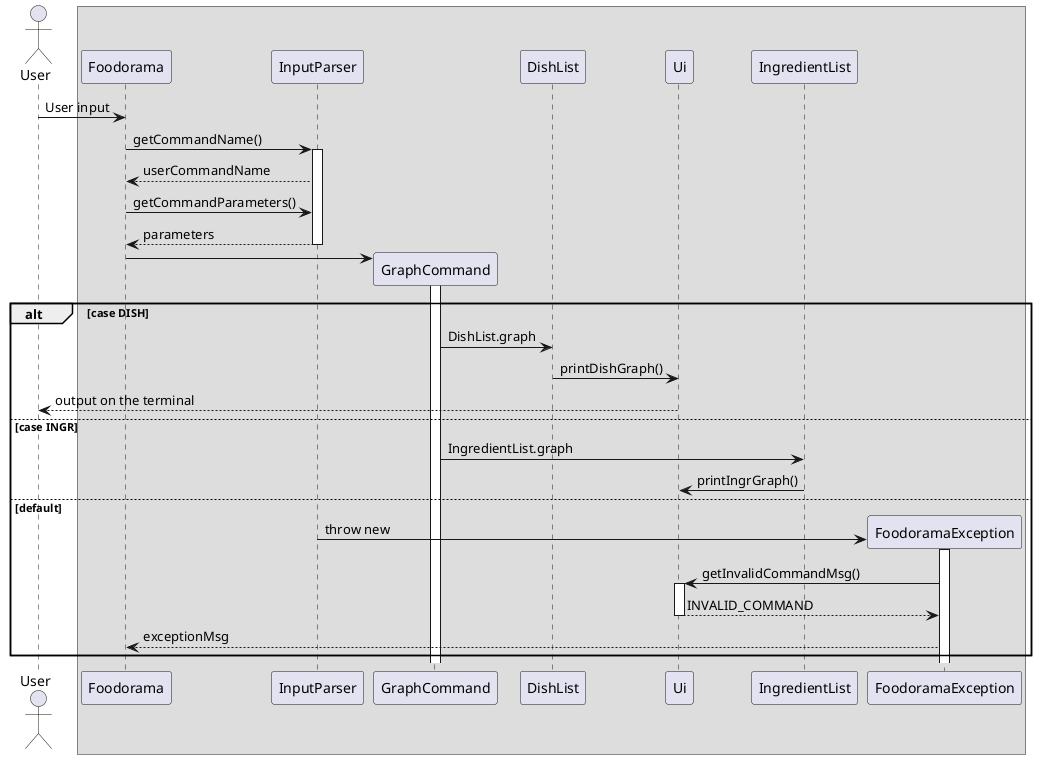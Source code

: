 @startuml
'https://plantuml.com/sequence-diagram

hide circle
skinparam classAttributeIconSize 0

actor User

Box
User -> Foodorama: User input
Foodorama -> InputParser: getCommandName()
activate InputParser
Foodorama <-- InputParser: userCommandName

Foodorama -> InputParser: getCommandParameters()

return parameters

create GraphCommand
Foodorama -> GraphCommand
activate GraphCommand

alt case DISH
    GraphCommand -> DishList: DishList.graph
    DishList -> Ui: printDishGraph()
    Ui --> User: output on the terminal

else case INGR
    GraphCommand -> IngredientList : IngredientList.graph
    IngredientList -> Ui: printIngrGraph()

else default
    create FoodoramaException
    InputParser -> FoodoramaException: throw new
    activate FoodoramaException

    FoodoramaException -> Ui: getInvalidCommandMsg()
    activate Ui
    FoodoramaException<-- Ui : INVALID_COMMAND
    deactivate Ui
    FoodoramaException --> Foodorama: exceptionMsg
end

@enduml